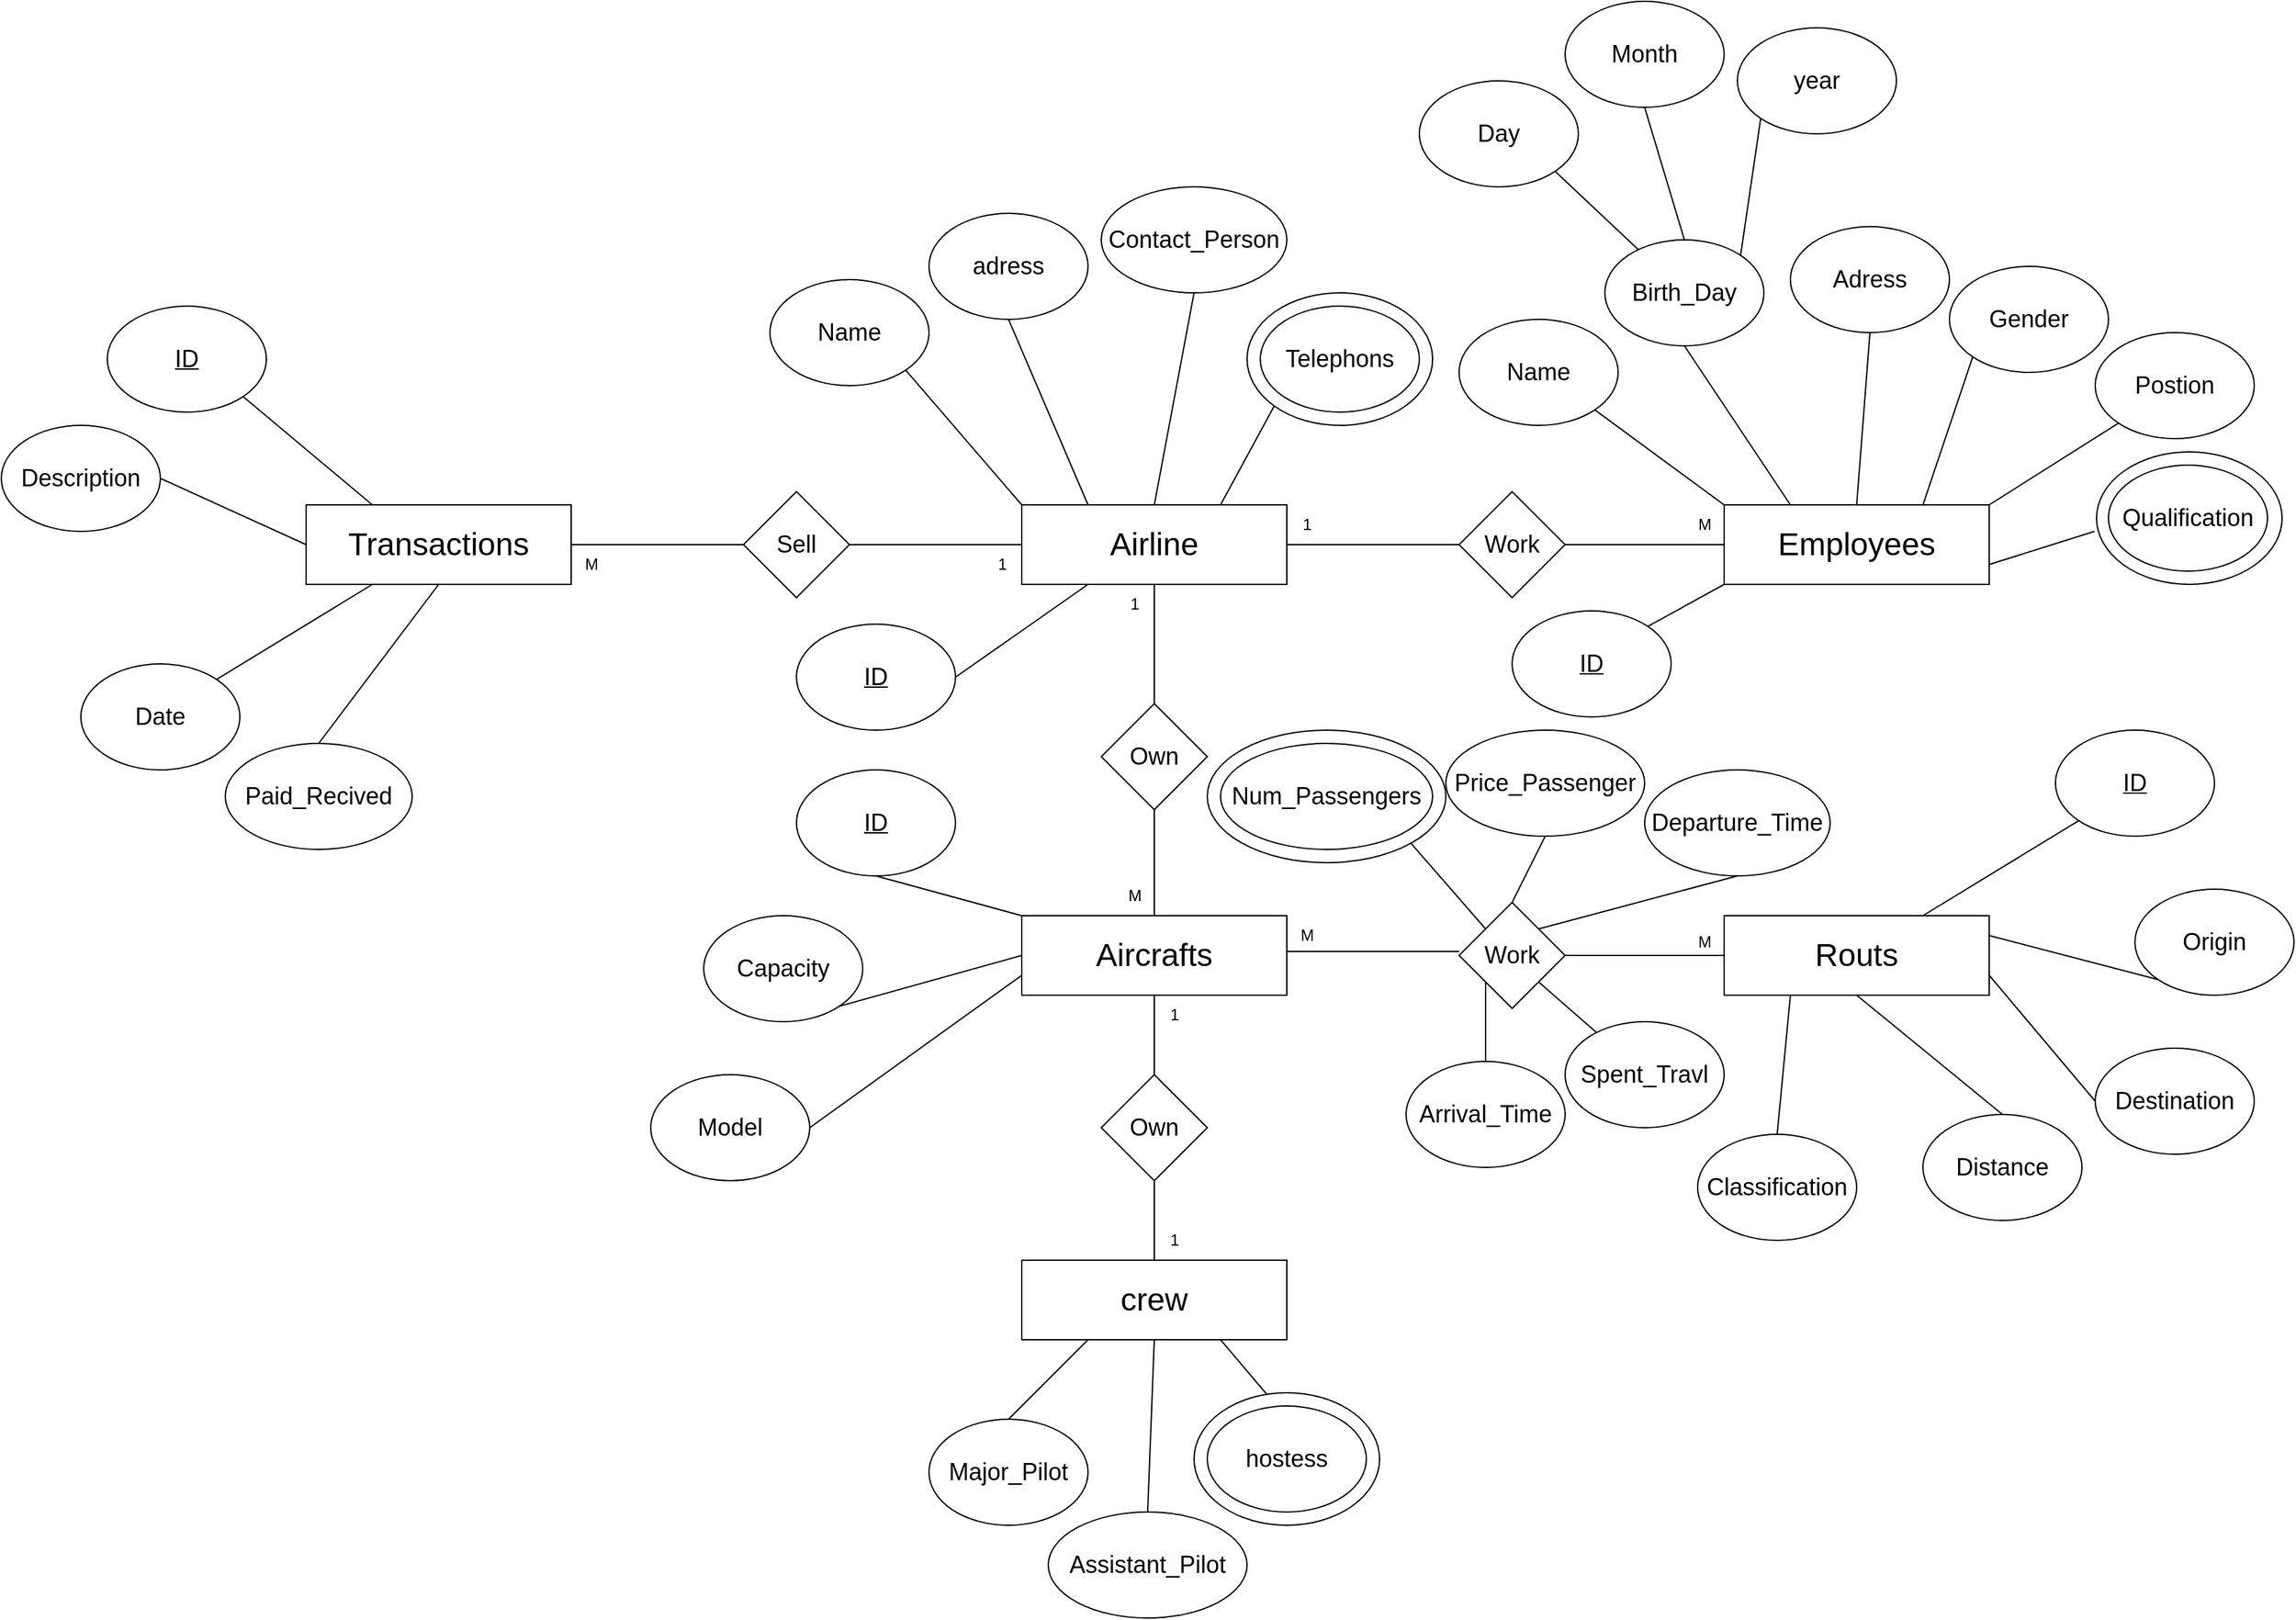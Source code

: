 <mxfile version="24.8.0">
  <diagram name="Page-1" id="23bxmNoWdvt7uAkhw-He">
    <mxGraphModel dx="4465" dy="2952" grid="1" gridSize="10" guides="1" tooltips="1" connect="1" arrows="1" fold="1" page="1" pageScale="1" pageWidth="827" pageHeight="1169" math="0" shadow="0">
      <root>
        <mxCell id="0" />
        <mxCell id="1" parent="0" />
        <mxCell id="KuRJOXqsIZkGUwwfbZ2d-1" value="&lt;font style=&quot;font-size: 24px;&quot;&gt;Airline&lt;/font&gt;" style="rounded=0;whiteSpace=wrap;html=1;" vertex="1" parent="1">
          <mxGeometry x="-330" y="70" width="200" height="60" as="geometry" />
        </mxCell>
        <mxCell id="KuRJOXqsIZkGUwwfbZ2d-4" value="&lt;font style=&quot;font-size: 24px;&quot;&gt;Aircrafts&lt;/font&gt;" style="rounded=0;whiteSpace=wrap;html=1;" vertex="1" parent="1">
          <mxGeometry x="-330" y="380" width="200" height="60" as="geometry" />
        </mxCell>
        <mxCell id="KuRJOXqsIZkGUwwfbZ2d-5" value="&lt;font style=&quot;font-size: 24px;&quot;&gt;crew&lt;/font&gt;" style="rounded=0;whiteSpace=wrap;html=1;" vertex="1" parent="1">
          <mxGeometry x="-330" y="640" width="200" height="60" as="geometry" />
        </mxCell>
        <mxCell id="KuRJOXqsIZkGUwwfbZ2d-10" value="&lt;font style=&quot;font-size: 18px;&quot;&gt;Own&lt;/font&gt;" style="rhombus;whiteSpace=wrap;html=1;" vertex="1" parent="1">
          <mxGeometry x="-270" y="220" width="80" height="80" as="geometry" />
        </mxCell>
        <mxCell id="KuRJOXqsIZkGUwwfbZ2d-13" value="&lt;font style=&quot;font-size: 18px;&quot;&gt;Own&lt;/font&gt;" style="rhombus;whiteSpace=wrap;html=1;" vertex="1" parent="1">
          <mxGeometry x="-270" y="500" width="80" height="80" as="geometry" />
        </mxCell>
        <mxCell id="KuRJOXqsIZkGUwwfbZ2d-14" value="" style="endArrow=none;html=1;rounded=0;entryX=0.5;entryY=1;entryDx=0;entryDy=0;exitX=0.5;exitY=0;exitDx=0;exitDy=0;" edge="1" parent="1" source="KuRJOXqsIZkGUwwfbZ2d-10" target="KuRJOXqsIZkGUwwfbZ2d-1">
          <mxGeometry width="50" height="50" relative="1" as="geometry">
            <mxPoint x="-320" y="220" as="sourcePoint" />
            <mxPoint x="-270" y="170" as="targetPoint" />
          </mxGeometry>
        </mxCell>
        <mxCell id="KuRJOXqsIZkGUwwfbZ2d-15" value="" style="endArrow=none;html=1;rounded=0;exitX=0.5;exitY=1;exitDx=0;exitDy=0;entryX=0.5;entryY=0;entryDx=0;entryDy=0;" edge="1" parent="1" source="KuRJOXqsIZkGUwwfbZ2d-10" target="KuRJOXqsIZkGUwwfbZ2d-4">
          <mxGeometry width="50" height="50" relative="1" as="geometry">
            <mxPoint x="-100" y="380" as="sourcePoint" />
            <mxPoint x="-50" y="330" as="targetPoint" />
          </mxGeometry>
        </mxCell>
        <mxCell id="KuRJOXqsIZkGUwwfbZ2d-16" value="" style="endArrow=none;html=1;rounded=0;exitX=0.5;exitY=0;exitDx=0;exitDy=0;entryX=0.5;entryY=1;entryDx=0;entryDy=0;" edge="1" parent="1" source="KuRJOXqsIZkGUwwfbZ2d-13" target="KuRJOXqsIZkGUwwfbZ2d-4">
          <mxGeometry width="50" height="50" relative="1" as="geometry">
            <mxPoint x="-90" y="390" as="sourcePoint" />
            <mxPoint x="-40" y="340" as="targetPoint" />
          </mxGeometry>
        </mxCell>
        <mxCell id="KuRJOXqsIZkGUwwfbZ2d-20" value="&lt;font style=&quot;font-size: 18px;&quot;&gt;Contact_Person&lt;/font&gt;" style="ellipse;whiteSpace=wrap;html=1;" vertex="1" parent="1">
          <mxGeometry x="-270" y="-170" width="140" height="80" as="geometry" />
        </mxCell>
        <mxCell id="KuRJOXqsIZkGUwwfbZ2d-21" value="&lt;font style=&quot;font-size: 18px;&quot;&gt;adress&lt;/font&gt;" style="ellipse;whiteSpace=wrap;html=1;" vertex="1" parent="1">
          <mxGeometry x="-400" y="-150" width="120" height="80" as="geometry" />
        </mxCell>
        <mxCell id="KuRJOXqsIZkGUwwfbZ2d-22" value="&lt;font style=&quot;font-size: 18px;&quot;&gt;Telephons&lt;/font&gt;" style="ellipse;whiteSpace=wrap;html=1;" vertex="1" parent="1">
          <mxGeometry x="-150" y="-80" width="120" height="80" as="geometry" />
        </mxCell>
        <mxCell id="KuRJOXqsIZkGUwwfbZ2d-23" value="&lt;font style=&quot;font-size: 18px;&quot;&gt;&lt;u&gt;ID&lt;/u&gt;&lt;/font&gt;" style="ellipse;whiteSpace=wrap;html=1;" vertex="1" parent="1">
          <mxGeometry x="-500" y="160" width="120" height="80" as="geometry" />
        </mxCell>
        <mxCell id="KuRJOXqsIZkGUwwfbZ2d-24" value="&lt;font style=&quot;font-size: 18px;&quot;&gt;Name&lt;/font&gt;" style="ellipse;whiteSpace=wrap;html=1;" vertex="1" parent="1">
          <mxGeometry x="-520" y="-100" width="120" height="80" as="geometry" />
        </mxCell>
        <mxCell id="KuRJOXqsIZkGUwwfbZ2d-25" value="" style="endArrow=none;html=1;rounded=0;exitX=0.25;exitY=1;exitDx=0;exitDy=0;entryX=1;entryY=0.5;entryDx=0;entryDy=0;" edge="1" parent="1" source="KuRJOXqsIZkGUwwfbZ2d-1" target="KuRJOXqsIZkGUwwfbZ2d-23">
          <mxGeometry width="50" height="50" relative="1" as="geometry">
            <mxPoint x="-220" y="230" as="sourcePoint" />
            <mxPoint x="-390" y="180" as="targetPoint" />
          </mxGeometry>
        </mxCell>
        <mxCell id="KuRJOXqsIZkGUwwfbZ2d-26" value="" style="endArrow=none;html=1;rounded=0;entryX=1;entryY=1;entryDx=0;entryDy=0;exitX=0;exitY=0;exitDx=0;exitDy=0;" edge="1" parent="1" source="KuRJOXqsIZkGUwwfbZ2d-1" target="KuRJOXqsIZkGUwwfbZ2d-24">
          <mxGeometry width="50" height="50" relative="1" as="geometry">
            <mxPoint x="-320" y="110" as="sourcePoint" />
            <mxPoint x="-460" y="110" as="targetPoint" />
          </mxGeometry>
        </mxCell>
        <mxCell id="KuRJOXqsIZkGUwwfbZ2d-27" value="" style="endArrow=none;html=1;rounded=0;entryX=0.5;entryY=1;entryDx=0;entryDy=0;exitX=0.25;exitY=0;exitDx=0;exitDy=0;" edge="1" parent="1" source="KuRJOXqsIZkGUwwfbZ2d-1" target="KuRJOXqsIZkGUwwfbZ2d-21">
          <mxGeometry width="50" height="50" relative="1" as="geometry">
            <mxPoint x="-310" y="120" as="sourcePoint" />
            <mxPoint x="-450" y="120" as="targetPoint" />
          </mxGeometry>
        </mxCell>
        <mxCell id="KuRJOXqsIZkGUwwfbZ2d-28" value="" style="endArrow=none;html=1;rounded=0;entryX=0.5;entryY=1;entryDx=0;entryDy=0;exitX=0.5;exitY=0;exitDx=0;exitDy=0;" edge="1" parent="1" source="KuRJOXqsIZkGUwwfbZ2d-1" target="KuRJOXqsIZkGUwwfbZ2d-20">
          <mxGeometry width="50" height="50" relative="1" as="geometry">
            <mxPoint x="-270" y="80" as="sourcePoint" />
            <mxPoint x="-348" y="-72" as="targetPoint" />
          </mxGeometry>
        </mxCell>
        <mxCell id="KuRJOXqsIZkGUwwfbZ2d-29" value="" style="endArrow=none;html=1;rounded=0;entryX=0;entryY=1;entryDx=0;entryDy=0;exitX=0.75;exitY=0;exitDx=0;exitDy=0;" edge="1" parent="1" source="KuRJOXqsIZkGUwwfbZ2d-1" target="KuRJOXqsIZkGUwwfbZ2d-97">
          <mxGeometry width="50" height="50" relative="1" as="geometry">
            <mxPoint x="-260" y="90" as="sourcePoint" />
            <mxPoint x="-338" y="-62" as="targetPoint" />
          </mxGeometry>
        </mxCell>
        <mxCell id="KuRJOXqsIZkGUwwfbZ2d-31" value="&lt;font style=&quot;font-size: 24px;&quot;&gt;Employees&lt;/font&gt;" style="rounded=0;whiteSpace=wrap;html=1;" vertex="1" parent="1">
          <mxGeometry x="200" y="70" width="200" height="60" as="geometry" />
        </mxCell>
        <mxCell id="KuRJOXqsIZkGUwwfbZ2d-32" value="&lt;font style=&quot;font-size: 18px;&quot;&gt;Adress&lt;/font&gt;" style="ellipse;whiteSpace=wrap;html=1;" vertex="1" parent="1">
          <mxGeometry x="250" y="-140" width="120" height="80" as="geometry" />
        </mxCell>
        <mxCell id="KuRJOXqsIZkGUwwfbZ2d-33" value="Birth_Day" style="ellipse;whiteSpace=wrap;html=1;fontSize=18;" vertex="1" parent="1">
          <mxGeometry x="110" y="-130" width="120" height="80" as="geometry" />
        </mxCell>
        <mxCell id="KuRJOXqsIZkGUwwfbZ2d-34" value="&lt;font style=&quot;font-size: 18px;&quot;&gt;Gender&lt;/font&gt;" style="ellipse;whiteSpace=wrap;html=1;" vertex="1" parent="1">
          <mxGeometry x="370" y="-110" width="120" height="80" as="geometry" />
        </mxCell>
        <mxCell id="KuRJOXqsIZkGUwwfbZ2d-36" value="Name" style="ellipse;whiteSpace=wrap;html=1;fontSize=18;" vertex="1" parent="1">
          <mxGeometry y="-70" width="120" height="80" as="geometry" />
        </mxCell>
        <mxCell id="KuRJOXqsIZkGUwwfbZ2d-38" value="" style="endArrow=none;html=1;rounded=0;entryX=1;entryY=1;entryDx=0;entryDy=0;exitX=0;exitY=0;exitDx=0;exitDy=0;" edge="1" parent="1" source="KuRJOXqsIZkGUwwfbZ2d-31" target="KuRJOXqsIZkGUwwfbZ2d-36">
          <mxGeometry width="50" height="50" relative="1" as="geometry">
            <mxPoint x="240" y="110" as="sourcePoint" />
            <mxPoint x="100" y="110" as="targetPoint" />
          </mxGeometry>
        </mxCell>
        <mxCell id="KuRJOXqsIZkGUwwfbZ2d-39" value="" style="endArrow=none;html=1;rounded=0;entryX=0.5;entryY=1;entryDx=0;entryDy=0;exitX=0.25;exitY=0;exitDx=0;exitDy=0;" edge="1" parent="1" source="KuRJOXqsIZkGUwwfbZ2d-31" target="KuRJOXqsIZkGUwwfbZ2d-33">
          <mxGeometry width="50" height="50" relative="1" as="geometry">
            <mxPoint x="250" y="120" as="sourcePoint" />
            <mxPoint x="110" y="120" as="targetPoint" />
          </mxGeometry>
        </mxCell>
        <mxCell id="KuRJOXqsIZkGUwwfbZ2d-40" value="" style="endArrow=none;html=1;rounded=0;entryX=0.5;entryY=1;entryDx=0;entryDy=0;exitX=0.5;exitY=0;exitDx=0;exitDy=0;" edge="1" parent="1" source="KuRJOXqsIZkGUwwfbZ2d-31" target="KuRJOXqsIZkGUwwfbZ2d-32">
          <mxGeometry width="50" height="50" relative="1" as="geometry">
            <mxPoint x="290" y="80" as="sourcePoint" />
            <mxPoint x="212" y="-72" as="targetPoint" />
          </mxGeometry>
        </mxCell>
        <mxCell id="KuRJOXqsIZkGUwwfbZ2d-41" value="" style="endArrow=none;html=1;rounded=0;entryX=0;entryY=1;entryDx=0;entryDy=0;exitX=0.75;exitY=0;exitDx=0;exitDy=0;" edge="1" parent="1" source="KuRJOXqsIZkGUwwfbZ2d-31" target="KuRJOXqsIZkGUwwfbZ2d-34">
          <mxGeometry width="50" height="50" relative="1" as="geometry">
            <mxPoint x="300" y="90" as="sourcePoint" />
            <mxPoint x="222" y="-62" as="targetPoint" />
          </mxGeometry>
        </mxCell>
        <mxCell id="KuRJOXqsIZkGUwwfbZ2d-42" value="&lt;font style=&quot;font-size: 18px;&quot;&gt;Postion&lt;/font&gt;" style="ellipse;whiteSpace=wrap;html=1;" vertex="1" parent="1">
          <mxGeometry x="480" y="-60" width="120" height="80" as="geometry" />
        </mxCell>
        <mxCell id="KuRJOXqsIZkGUwwfbZ2d-43" value="&lt;font style=&quot;font-size: 18px;&quot;&gt;Qualification&lt;/font&gt;" style="ellipse;whiteSpace=wrap;html=1;" vertex="1" parent="1">
          <mxGeometry x="490" y="40" width="120" height="80" as="geometry" />
        </mxCell>
        <mxCell id="KuRJOXqsIZkGUwwfbZ2d-45" value="" style="endArrow=none;html=1;rounded=0;entryX=0;entryY=1;entryDx=0;entryDy=0;exitX=1;exitY=0;exitDx=0;exitDy=0;" edge="1" parent="1" source="KuRJOXqsIZkGUwwfbZ2d-31" target="KuRJOXqsIZkGUwwfbZ2d-42">
          <mxGeometry width="50" height="50" relative="1" as="geometry">
            <mxPoint x="380" y="80" as="sourcePoint" />
            <mxPoint x="418" y="-22" as="targetPoint" />
          </mxGeometry>
        </mxCell>
        <mxCell id="KuRJOXqsIZkGUwwfbZ2d-46" value="" style="endArrow=none;html=1;rounded=0;entryX=-0.011;entryY=0.6;entryDx=0;entryDy=0;exitX=1;exitY=0.75;exitDx=0;exitDy=0;entryPerimeter=0;" edge="1" parent="1" source="KuRJOXqsIZkGUwwfbZ2d-31" target="KuRJOXqsIZkGUwwfbZ2d-114">
          <mxGeometry width="50" height="50" relative="1" as="geometry">
            <mxPoint x="430" y="80" as="sourcePoint" />
            <mxPoint x="518" y="38" as="targetPoint" />
          </mxGeometry>
        </mxCell>
        <mxCell id="KuRJOXqsIZkGUwwfbZ2d-48" value="&lt;span style=&quot;font-size: 24px;&quot;&gt;Routs&lt;/span&gt;" style="rounded=0;whiteSpace=wrap;html=1;" vertex="1" parent="1">
          <mxGeometry x="200" y="380" width="200" height="60" as="geometry" />
        </mxCell>
        <mxCell id="KuRJOXqsIZkGUwwfbZ2d-50" value="&lt;font style=&quot;font-size: 18px;&quot;&gt;Distance&lt;/font&gt;" style="ellipse;whiteSpace=wrap;html=1;" vertex="1" parent="1">
          <mxGeometry x="350" y="530" width="120" height="80" as="geometry" />
        </mxCell>
        <mxCell id="KuRJOXqsIZkGUwwfbZ2d-51" value="&lt;font style=&quot;font-size: 18px;&quot;&gt;&lt;u style=&quot;&quot;&gt;ID&lt;/u&gt;&lt;/font&gt;" style="ellipse;whiteSpace=wrap;html=1;" vertex="1" parent="1">
          <mxGeometry x="450" y="240" width="120" height="80" as="geometry" />
        </mxCell>
        <mxCell id="KuRJOXqsIZkGUwwfbZ2d-52" value="&lt;font style=&quot;font-size: 18px;&quot;&gt;Classification&lt;/font&gt;" style="ellipse;whiteSpace=wrap;html=1;" vertex="1" parent="1">
          <mxGeometry x="180" y="545" width="120" height="80" as="geometry" />
        </mxCell>
        <mxCell id="KuRJOXqsIZkGUwwfbZ2d-53" value="" style="endArrow=none;html=1;rounded=0;entryX=0.5;entryY=0;entryDx=0;entryDy=0;exitX=0.25;exitY=1;exitDx=0;exitDy=0;" edge="1" parent="1" source="KuRJOXqsIZkGUwwfbZ2d-48" target="KuRJOXqsIZkGUwwfbZ2d-52">
          <mxGeometry width="50" height="50" relative="1" as="geometry">
            <mxPoint x="230" y="420" as="sourcePoint" />
            <mxPoint x="90" y="420" as="targetPoint" />
          </mxGeometry>
        </mxCell>
        <mxCell id="KuRJOXqsIZkGUwwfbZ2d-54" value="" style="endArrow=none;html=1;rounded=0;entryX=0.5;entryY=0;entryDx=0;entryDy=0;exitX=0.5;exitY=1;exitDx=0;exitDy=0;" edge="1" parent="1" source="KuRJOXqsIZkGUwwfbZ2d-48" target="KuRJOXqsIZkGUwwfbZ2d-50">
          <mxGeometry width="50" height="50" relative="1" as="geometry">
            <mxPoint x="240" y="430" as="sourcePoint" />
            <mxPoint x="100" y="430" as="targetPoint" />
          </mxGeometry>
        </mxCell>
        <mxCell id="KuRJOXqsIZkGUwwfbZ2d-56" value="" style="endArrow=none;html=1;rounded=0;entryX=0;entryY=1;entryDx=0;entryDy=0;exitX=0.75;exitY=0;exitDx=0;exitDy=0;" edge="1" parent="1" source="KuRJOXqsIZkGUwwfbZ2d-48" target="KuRJOXqsIZkGUwwfbZ2d-51">
          <mxGeometry width="50" height="50" relative="1" as="geometry">
            <mxPoint x="290" y="400" as="sourcePoint" />
            <mxPoint x="212" y="248" as="targetPoint" />
          </mxGeometry>
        </mxCell>
        <mxCell id="KuRJOXqsIZkGUwwfbZ2d-57" value="&lt;font style=&quot;font-size: 18px;&quot;&gt;Origin&lt;/font&gt;" style="ellipse;whiteSpace=wrap;html=1;" vertex="1" parent="1">
          <mxGeometry x="510" y="360" width="120" height="80" as="geometry" />
        </mxCell>
        <mxCell id="KuRJOXqsIZkGUwwfbZ2d-58" value="&lt;font style=&quot;font-size: 18px;&quot;&gt;Destination&lt;/font&gt;" style="ellipse;whiteSpace=wrap;html=1;" vertex="1" parent="1">
          <mxGeometry x="480" y="480" width="120" height="80" as="geometry" />
        </mxCell>
        <mxCell id="KuRJOXqsIZkGUwwfbZ2d-59" value="" style="endArrow=none;html=1;rounded=0;entryX=0;entryY=1;entryDx=0;entryDy=0;exitX=1;exitY=0.25;exitDx=0;exitDy=0;" edge="1" parent="1" source="KuRJOXqsIZkGUwwfbZ2d-48" target="KuRJOXqsIZkGUwwfbZ2d-57">
          <mxGeometry width="50" height="50" relative="1" as="geometry">
            <mxPoint x="370" y="390" as="sourcePoint" />
            <mxPoint x="408" y="288" as="targetPoint" />
          </mxGeometry>
        </mxCell>
        <mxCell id="KuRJOXqsIZkGUwwfbZ2d-60" value="" style="endArrow=none;html=1;rounded=0;entryX=0;entryY=0.5;entryDx=0;entryDy=0;exitX=1;exitY=0.75;exitDx=0;exitDy=0;" edge="1" parent="1" source="KuRJOXqsIZkGUwwfbZ2d-48" target="KuRJOXqsIZkGUwwfbZ2d-58">
          <mxGeometry width="50" height="50" relative="1" as="geometry">
            <mxPoint x="420" y="390" as="sourcePoint" />
            <mxPoint x="508" y="348" as="targetPoint" />
          </mxGeometry>
        </mxCell>
        <mxCell id="KuRJOXqsIZkGUwwfbZ2d-64" value="&lt;font style=&quot;font-size: 18px;&quot;&gt;Capacity&lt;/font&gt;" style="ellipse;whiteSpace=wrap;html=1;" vertex="1" parent="1">
          <mxGeometry x="-570" y="380" width="120" height="80" as="geometry" />
        </mxCell>
        <mxCell id="KuRJOXqsIZkGUwwfbZ2d-65" value="" style="endArrow=none;html=1;rounded=0;exitX=0;exitY=0.5;exitDx=0;exitDy=0;entryX=1;entryY=1;entryDx=0;entryDy=0;" edge="1" parent="1" target="KuRJOXqsIZkGUwwfbZ2d-64" source="KuRJOXqsIZkGUwwfbZ2d-4">
          <mxGeometry width="50" height="50" relative="1" as="geometry">
            <mxPoint x="-750" y="330" as="sourcePoint" />
            <mxPoint x="-570" y="390" as="targetPoint" />
          </mxGeometry>
        </mxCell>
        <mxCell id="KuRJOXqsIZkGUwwfbZ2d-66" value="&lt;u&gt;&lt;font style=&quot;font-size: 18px;&quot;&gt;ID&lt;/font&gt;&lt;/u&gt;" style="ellipse;whiteSpace=wrap;html=1;" vertex="1" parent="1">
          <mxGeometry x="-500" y="270" width="120" height="80" as="geometry" />
        </mxCell>
        <mxCell id="KuRJOXqsIZkGUwwfbZ2d-67" value="" style="endArrow=none;html=1;rounded=0;entryX=0.5;entryY=1;entryDx=0;entryDy=0;exitX=0;exitY=0;exitDx=0;exitDy=0;" edge="1" parent="1" target="KuRJOXqsIZkGUwwfbZ2d-66" source="KuRJOXqsIZkGUwwfbZ2d-4">
          <mxGeometry width="50" height="50" relative="1" as="geometry">
            <mxPoint x="-700" y="345" as="sourcePoint" />
            <mxPoint x="-692" y="238" as="targetPoint" />
          </mxGeometry>
        </mxCell>
        <mxCell id="KuRJOXqsIZkGUwwfbZ2d-68" value="&lt;font style=&quot;font-size: 18px;&quot;&gt;Model&lt;/font&gt;" style="ellipse;whiteSpace=wrap;html=1;" vertex="1" parent="1">
          <mxGeometry x="-610" y="500" width="120" height="80" as="geometry" />
        </mxCell>
        <mxCell id="KuRJOXqsIZkGUwwfbZ2d-69" value="" style="endArrow=none;html=1;rounded=0;entryX=1;entryY=0.5;entryDx=0;entryDy=0;exitX=0;exitY=0.75;exitDx=0;exitDy=0;" edge="1" parent="1" target="KuRJOXqsIZkGUwwfbZ2d-68" source="KuRJOXqsIZkGUwwfbZ2d-4">
          <mxGeometry width="50" height="50" relative="1" as="geometry">
            <mxPoint x="-190" y="340" as="sourcePoint" />
            <mxPoint x="-328" y="208" as="targetPoint" />
          </mxGeometry>
        </mxCell>
        <mxCell id="KuRJOXqsIZkGUwwfbZ2d-70" value="&lt;font style=&quot;font-size: 18px;&quot;&gt;Num_Passengers&lt;/font&gt;" style="ellipse;whiteSpace=wrap;html=1;" vertex="1" parent="1">
          <mxGeometry x="-180" y="250" width="160" height="80" as="geometry" />
        </mxCell>
        <mxCell id="KuRJOXqsIZkGUwwfbZ2d-71" value="" style="endArrow=none;html=1;rounded=0;entryX=1;entryY=1;entryDx=0;entryDy=0;exitX=0;exitY=0;exitDx=0;exitDy=0;" edge="1" parent="1" target="KuRJOXqsIZkGUwwfbZ2d-127" source="KuRJOXqsIZkGUwwfbZ2d-115">
          <mxGeometry width="50" height="50" relative="1" as="geometry">
            <mxPoint x="-140" y="355" as="sourcePoint" />
            <mxPoint x="-132" y="248" as="targetPoint" />
          </mxGeometry>
        </mxCell>
        <mxCell id="KuRJOXqsIZkGUwwfbZ2d-74" value="&lt;font style=&quot;font-size: 18px;&quot;&gt;&lt;u&gt;ID&lt;/u&gt;&lt;/font&gt;" style="ellipse;whiteSpace=wrap;html=1;" vertex="1" parent="1">
          <mxGeometry x="40" y="150" width="120" height="80" as="geometry" />
        </mxCell>
        <mxCell id="KuRJOXqsIZkGUwwfbZ2d-75" value="" style="endArrow=none;html=1;rounded=0;entryX=1;entryY=0;entryDx=0;entryDy=0;exitX=0;exitY=1;exitDx=0;exitDy=0;" edge="1" parent="1" target="KuRJOXqsIZkGUwwfbZ2d-74" source="KuRJOXqsIZkGUwwfbZ2d-31">
          <mxGeometry width="50" height="50" relative="1" as="geometry">
            <mxPoint x="-80" y="175" as="sourcePoint" />
            <mxPoint x="-72" y="68" as="targetPoint" />
          </mxGeometry>
        </mxCell>
        <mxCell id="KuRJOXqsIZkGUwwfbZ2d-76" value="&lt;font style=&quot;font-size: 18px;&quot;&gt;Major_Pilot&lt;/font&gt;" style="ellipse;whiteSpace=wrap;html=1;" vertex="1" parent="1">
          <mxGeometry x="-400" y="760" width="120" height="80" as="geometry" />
        </mxCell>
        <mxCell id="KuRJOXqsIZkGUwwfbZ2d-77" value="" style="endArrow=none;html=1;rounded=0;exitX=0.25;exitY=1;exitDx=0;exitDy=0;entryX=0.5;entryY=0;entryDx=0;entryDy=0;" edge="1" parent="1" target="KuRJOXqsIZkGUwwfbZ2d-76" source="KuRJOXqsIZkGUwwfbZ2d-5">
          <mxGeometry width="50" height="50" relative="1" as="geometry">
            <mxPoint x="-470" y="790" as="sourcePoint" />
            <mxPoint x="-120" y="770" as="targetPoint" />
          </mxGeometry>
        </mxCell>
        <mxCell id="KuRJOXqsIZkGUwwfbZ2d-78" value="&lt;font style=&quot;font-size: 18px;&quot;&gt;hostess&lt;/font&gt;" style="ellipse;whiteSpace=wrap;html=1;" vertex="1" parent="1">
          <mxGeometry x="-190" y="750" width="120" height="80" as="geometry" />
        </mxCell>
        <mxCell id="KuRJOXqsIZkGUwwfbZ2d-79" value="" style="endArrow=none;html=1;rounded=0;entryX=0.394;entryY=0.015;entryDx=0;entryDy=0;exitX=0.75;exitY=1;exitDx=0;exitDy=0;entryPerimeter=0;" edge="1" parent="1" target="KuRJOXqsIZkGUwwfbZ2d-143" source="KuRJOXqsIZkGUwwfbZ2d-5">
          <mxGeometry width="50" height="50" relative="1" as="geometry">
            <mxPoint x="-420" y="805" as="sourcePoint" />
            <mxPoint x="-412" y="698" as="targetPoint" />
          </mxGeometry>
        </mxCell>
        <mxCell id="KuRJOXqsIZkGUwwfbZ2d-81" value="&lt;meta charset=&quot;utf-8&quot;&gt;&lt;span style=&quot;color: rgb(0, 0, 0); font-family: Helvetica; font-size: 18px; font-style: normal; font-variant-ligatures: normal; font-variant-caps: normal; font-weight: 400; letter-spacing: normal; orphans: 2; text-align: center; text-indent: 0px; text-transform: none; widows: 2; word-spacing: 0px; -webkit-text-stroke-width: 0px; white-space: normal; background-color: rgb(251, 251, 251); text-decoration-thickness: initial; text-decoration-style: initial; text-decoration-color: initial; display: inline !important; float: none;&quot;&gt;Assistant_Pilot&lt;/span&gt;" style="ellipse;whiteSpace=wrap;html=1;" vertex="1" parent="1">
          <mxGeometry x="-310" y="830" width="150" height="80" as="geometry" />
        </mxCell>
        <mxCell id="KuRJOXqsIZkGUwwfbZ2d-82" value="" style="endArrow=none;html=1;rounded=0;entryX=0.5;entryY=0;entryDx=0;entryDy=0;exitX=0.5;exitY=1;exitDx=0;exitDy=0;exitPerimeter=0;" edge="1" parent="1" target="KuRJOXqsIZkGUwwfbZ2d-81" source="KuRJOXqsIZkGUwwfbZ2d-5">
          <mxGeometry width="50" height="50" relative="1" as="geometry">
            <mxPoint x="-30" y="700" as="sourcePoint" />
            <mxPoint x="10" y="830" as="targetPoint" />
          </mxGeometry>
        </mxCell>
        <mxCell id="KuRJOXqsIZkGUwwfbZ2d-89" value="&lt;font style=&quot;font-size: 18px;&quot;&gt;Paid_Recived&lt;/font&gt;" style="ellipse;whiteSpace=wrap;html=1;" vertex="1" parent="1">
          <mxGeometry x="-931" y="250" width="141" height="80" as="geometry" />
        </mxCell>
        <mxCell id="KuRJOXqsIZkGUwwfbZ2d-97" value="" style="ellipse;whiteSpace=wrap;html=1;fillColor=none;" vertex="1" parent="1">
          <mxGeometry x="-160" y="-90" width="140" height="100" as="geometry" />
        </mxCell>
        <mxCell id="KuRJOXqsIZkGUwwfbZ2d-98" value="&lt;font style=&quot;font-size: 18px;&quot;&gt;Work&lt;/font&gt;" style="rhombus;whiteSpace=wrap;html=1;" vertex="1" parent="1">
          <mxGeometry y="60" width="80" height="80" as="geometry" />
        </mxCell>
        <mxCell id="KuRJOXqsIZkGUwwfbZ2d-99" value="" style="endArrow=none;html=1;rounded=0;entryX=1;entryY=0.5;entryDx=0;entryDy=0;exitX=0;exitY=0.5;exitDx=0;exitDy=0;" edge="1" parent="1" source="KuRJOXqsIZkGUwwfbZ2d-31" target="KuRJOXqsIZkGUwwfbZ2d-98">
          <mxGeometry width="50" height="50" relative="1" as="geometry">
            <mxPoint x="310" y="230" as="sourcePoint" />
            <mxPoint x="90" y="110" as="targetPoint" />
          </mxGeometry>
        </mxCell>
        <mxCell id="KuRJOXqsIZkGUwwfbZ2d-101" value="" style="endArrow=none;html=1;rounded=0;entryX=1;entryY=0.5;entryDx=0;entryDy=0;exitX=0;exitY=0.5;exitDx=0;exitDy=0;" edge="1" parent="1" source="KuRJOXqsIZkGUwwfbZ2d-98" target="KuRJOXqsIZkGUwwfbZ2d-1">
          <mxGeometry width="50" height="50" relative="1" as="geometry">
            <mxPoint x="10" y="100" as="sourcePoint" />
            <mxPoint x="90" y="110" as="targetPoint" />
          </mxGeometry>
        </mxCell>
        <mxCell id="KuRJOXqsIZkGUwwfbZ2d-103" value="&lt;font style=&quot;font-size: 18px;&quot;&gt;Day&lt;/font&gt;" style="ellipse;whiteSpace=wrap;html=1;" vertex="1" parent="1">
          <mxGeometry x="-30" y="-250" width="120" height="80" as="geometry" />
        </mxCell>
        <mxCell id="KuRJOXqsIZkGUwwfbZ2d-106" value="&lt;font style=&quot;font-size: 18px;&quot;&gt;Month&lt;/font&gt;" style="ellipse;whiteSpace=wrap;html=1;" vertex="1" parent="1">
          <mxGeometry x="80" y="-310" width="120" height="80" as="geometry" />
        </mxCell>
        <mxCell id="KuRJOXqsIZkGUwwfbZ2d-107" value="&lt;font style=&quot;font-size: 18px;&quot;&gt;year&lt;/font&gt;" style="ellipse;whiteSpace=wrap;html=1;" vertex="1" parent="1">
          <mxGeometry x="210" y="-290" width="120" height="80" as="geometry" />
        </mxCell>
        <mxCell id="KuRJOXqsIZkGUwwfbZ2d-109" value="" style="endArrow=none;html=1;rounded=0;entryX=0.5;entryY=1;entryDx=0;entryDy=0;exitX=0.5;exitY=0;exitDx=0;exitDy=0;" edge="1" parent="1" source="KuRJOXqsIZkGUwwfbZ2d-33" target="KuRJOXqsIZkGUwwfbZ2d-106">
          <mxGeometry width="50" height="50" relative="1" as="geometry">
            <mxPoint x="310" y="80" as="sourcePoint" />
            <mxPoint x="320" y="-50" as="targetPoint" />
          </mxGeometry>
        </mxCell>
        <mxCell id="KuRJOXqsIZkGUwwfbZ2d-110" value="" style="endArrow=none;html=1;rounded=0;entryX=0;entryY=1;entryDx=0;entryDy=0;exitX=1;exitY=0;exitDx=0;exitDy=0;" edge="1" parent="1" source="KuRJOXqsIZkGUwwfbZ2d-33" target="KuRJOXqsIZkGUwwfbZ2d-107">
          <mxGeometry width="50" height="50" relative="1" as="geometry">
            <mxPoint x="180" y="-120" as="sourcePoint" />
            <mxPoint x="150" y="-220" as="targetPoint" />
          </mxGeometry>
        </mxCell>
        <mxCell id="KuRJOXqsIZkGUwwfbZ2d-111" value="" style="endArrow=none;html=1;rounded=0;entryX=1;entryY=1;entryDx=0;entryDy=0;" edge="1" parent="1" source="KuRJOXqsIZkGUwwfbZ2d-33" target="KuRJOXqsIZkGUwwfbZ2d-103">
          <mxGeometry width="50" height="50" relative="1" as="geometry">
            <mxPoint x="222" y="-108" as="sourcePoint" />
            <mxPoint x="238" y="-212" as="targetPoint" />
          </mxGeometry>
        </mxCell>
        <mxCell id="KuRJOXqsIZkGUwwfbZ2d-114" value="" style="ellipse;whiteSpace=wrap;html=1;fillColor=none;" vertex="1" parent="1">
          <mxGeometry x="481" y="30" width="140" height="100" as="geometry" />
        </mxCell>
        <mxCell id="KuRJOXqsIZkGUwwfbZ2d-115" value="&lt;font style=&quot;font-size: 18px;&quot;&gt;Work&lt;/font&gt;" style="rhombus;whiteSpace=wrap;html=1;" vertex="1" parent="1">
          <mxGeometry y="370" width="80" height="80" as="geometry" />
        </mxCell>
        <mxCell id="KuRJOXqsIZkGUwwfbZ2d-116" value="" style="endArrow=none;html=1;rounded=0;entryX=0;entryY=0.5;entryDx=0;entryDy=0;" edge="1" parent="1">
          <mxGeometry width="50" height="50" relative="1" as="geometry">
            <mxPoint x="-130" y="407" as="sourcePoint" />
            <mxPoint y="407" as="targetPoint" />
          </mxGeometry>
        </mxCell>
        <mxCell id="KuRJOXqsIZkGUwwfbZ2d-117" value="" style="endArrow=none;html=1;rounded=0;entryX=0;entryY=0.5;entryDx=0;entryDy=0;exitX=1;exitY=0.5;exitDx=0;exitDy=0;" edge="1" parent="1" source="KuRJOXqsIZkGUwwfbZ2d-115" target="KuRJOXqsIZkGUwwfbZ2d-48">
          <mxGeometry width="50" height="50" relative="1" as="geometry">
            <mxPoint x="-110" y="430" as="sourcePoint" />
            <mxPoint x="-22" y="358" as="targetPoint" />
          </mxGeometry>
        </mxCell>
        <mxCell id="KuRJOXqsIZkGUwwfbZ2d-118" value="&lt;font style=&quot;font-size: 18px;&quot;&gt;Price_Passenger&lt;/font&gt;" style="ellipse;whiteSpace=wrap;html=1;" vertex="1" parent="1">
          <mxGeometry x="-10" y="240" width="150" height="80" as="geometry" />
        </mxCell>
        <mxCell id="KuRJOXqsIZkGUwwfbZ2d-119" value="" style="endArrow=none;html=1;rounded=0;entryX=0.5;entryY=1;entryDx=0;entryDy=0;exitX=0.5;exitY=0;exitDx=0;exitDy=0;" edge="1" parent="1" target="KuRJOXqsIZkGUwwfbZ2d-118" source="KuRJOXqsIZkGUwwfbZ2d-115">
          <mxGeometry width="50" height="50" relative="1" as="geometry">
            <mxPoint x="140" y="360" as="sourcePoint" />
            <mxPoint x="-12" y="218" as="targetPoint" />
          </mxGeometry>
        </mxCell>
        <mxCell id="KuRJOXqsIZkGUwwfbZ2d-120" value="&lt;font style=&quot;font-size: 18px;&quot;&gt;Departure_Time&lt;/font&gt;" style="ellipse;whiteSpace=wrap;html=1;" vertex="1" parent="1">
          <mxGeometry x="140" y="270" width="140" height="80" as="geometry" />
        </mxCell>
        <mxCell id="KuRJOXqsIZkGUwwfbZ2d-121" value="" style="endArrow=none;html=1;rounded=0;entryX=0.5;entryY=1;entryDx=0;entryDy=0;exitX=1;exitY=0;exitDx=0;exitDy=0;" edge="1" parent="1" target="KuRJOXqsIZkGUwwfbZ2d-120" source="KuRJOXqsIZkGUwwfbZ2d-115">
          <mxGeometry width="50" height="50" relative="1" as="geometry">
            <mxPoint x="260" y="390" as="sourcePoint" />
            <mxPoint x="108" y="248" as="targetPoint" />
          </mxGeometry>
        </mxCell>
        <mxCell id="KuRJOXqsIZkGUwwfbZ2d-122" value="&lt;font style=&quot;font-size: 18px;&quot;&gt;Arrival_Time&lt;/font&gt;" style="ellipse;whiteSpace=wrap;html=1;" vertex="1" parent="1">
          <mxGeometry x="-40" y="490" width="120" height="80" as="geometry" />
        </mxCell>
        <mxCell id="KuRJOXqsIZkGUwwfbZ2d-123" value="" style="endArrow=none;html=1;rounded=0;exitX=0;exitY=1;exitDx=0;exitDy=0;entryX=0.5;entryY=0;entryDx=0;entryDy=0;" edge="1" parent="1" target="KuRJOXqsIZkGUwwfbZ2d-122" source="KuRJOXqsIZkGUwwfbZ2d-115">
          <mxGeometry width="50" height="50" relative="1" as="geometry">
            <mxPoint x="120" y="610" as="sourcePoint" />
            <mxPoint x="20" y="480" as="targetPoint" />
          </mxGeometry>
        </mxCell>
        <mxCell id="KuRJOXqsIZkGUwwfbZ2d-125" value="&lt;font style=&quot;font-size: 18px;&quot;&gt;Spent_Travl&lt;/font&gt;" style="ellipse;whiteSpace=wrap;html=1;" vertex="1" parent="1">
          <mxGeometry x="80" y="460" width="120" height="80" as="geometry" />
        </mxCell>
        <mxCell id="KuRJOXqsIZkGUwwfbZ2d-126" value="" style="endArrow=none;html=1;rounded=0;entryX=1;entryY=1;entryDx=0;entryDy=0;" edge="1" parent="1" target="KuRJOXqsIZkGUwwfbZ2d-115" source="KuRJOXqsIZkGUwwfbZ2d-125">
          <mxGeometry width="50" height="50" relative="1" as="geometry">
            <mxPoint x="110" y="470" as="sourcePoint" />
            <mxPoint x="98" y="443" as="targetPoint" />
          </mxGeometry>
        </mxCell>
        <mxCell id="KuRJOXqsIZkGUwwfbZ2d-127" value="" style="ellipse;whiteSpace=wrap;html=1;fillColor=none;" vertex="1" parent="1">
          <mxGeometry x="-190" y="240" width="180" height="100" as="geometry" />
        </mxCell>
        <mxCell id="KuRJOXqsIZkGUwwfbZ2d-130" value="M" style="text;html=1;align=center;verticalAlign=middle;resizable=0;points=[];autosize=1;strokeColor=none;fillColor=none;" vertex="1" parent="1">
          <mxGeometry x="170" y="385" width="30" height="30" as="geometry" />
        </mxCell>
        <mxCell id="KuRJOXqsIZkGUwwfbZ2d-134" value="M" style="text;html=1;align=center;verticalAlign=middle;resizable=0;points=[];autosize=1;strokeColor=none;fillColor=none;" vertex="1" parent="1">
          <mxGeometry x="-130" y="380" width="30" height="30" as="geometry" />
        </mxCell>
        <mxCell id="KuRJOXqsIZkGUwwfbZ2d-137" value="M" style="text;html=1;align=center;verticalAlign=middle;resizable=0;points=[];autosize=1;strokeColor=none;fillColor=none;" vertex="1" parent="1">
          <mxGeometry x="170" y="70" width="30" height="30" as="geometry" />
        </mxCell>
        <mxCell id="KuRJOXqsIZkGUwwfbZ2d-139" value="1" style="text;html=1;align=center;verticalAlign=middle;resizable=0;points=[];autosize=1;strokeColor=none;fillColor=none;" vertex="1" parent="1">
          <mxGeometry x="-130" y="70" width="30" height="30" as="geometry" />
        </mxCell>
        <mxCell id="KuRJOXqsIZkGUwwfbZ2d-141" value="1" style="text;html=1;align=center;verticalAlign=middle;resizable=0;points=[];autosize=1;strokeColor=none;fillColor=none;" vertex="1" parent="1">
          <mxGeometry x="-260" y="130" width="30" height="30" as="geometry" />
        </mxCell>
        <mxCell id="KuRJOXqsIZkGUwwfbZ2d-142" value="M" style="text;html=1;align=center;verticalAlign=middle;resizable=0;points=[];autosize=1;strokeColor=none;fillColor=none;" vertex="1" parent="1">
          <mxGeometry x="-260" y="350" width="30" height="30" as="geometry" />
        </mxCell>
        <mxCell id="KuRJOXqsIZkGUwwfbZ2d-143" value="" style="ellipse;whiteSpace=wrap;html=1;fillColor=none;" vertex="1" parent="1">
          <mxGeometry x="-200" y="740" width="140" height="100" as="geometry" />
        </mxCell>
        <mxCell id="KuRJOXqsIZkGUwwfbZ2d-144" value="1" style="text;html=1;align=center;verticalAlign=middle;resizable=0;points=[];autosize=1;strokeColor=none;fillColor=none;" vertex="1" parent="1">
          <mxGeometry x="-230" y="440" width="30" height="30" as="geometry" />
        </mxCell>
        <mxCell id="KuRJOXqsIZkGUwwfbZ2d-145" value="1" style="text;html=1;align=center;verticalAlign=middle;resizable=0;points=[];autosize=1;strokeColor=none;fillColor=none;" vertex="1" parent="1">
          <mxGeometry x="-230" y="610" width="30" height="30" as="geometry" />
        </mxCell>
        <mxCell id="KuRJOXqsIZkGUwwfbZ2d-149" value="" style="endArrow=none;html=1;rounded=0;entryX=0.5;entryY=0;entryDx=0;entryDy=0;exitX=0.5;exitY=1;exitDx=0;exitDy=0;" edge="1" parent="1" source="KuRJOXqsIZkGUwwfbZ2d-13" target="KuRJOXqsIZkGUwwfbZ2d-5">
          <mxGeometry width="50" height="50" relative="1" as="geometry">
            <mxPoint x="-120" y="380" as="sourcePoint" />
            <mxPoint x="-70" y="330" as="targetPoint" />
          </mxGeometry>
        </mxCell>
        <mxCell id="KuRJOXqsIZkGUwwfbZ2d-150" value="&lt;font style=&quot;font-size: 24px;&quot;&gt;Transactions&lt;/font&gt;" style="rounded=0;whiteSpace=wrap;html=1;" vertex="1" parent="1">
          <mxGeometry x="-870" y="70" width="200" height="60" as="geometry" />
        </mxCell>
        <mxCell id="KuRJOXqsIZkGUwwfbZ2d-151" value="&lt;font style=&quot;font-size: 18px;&quot;&gt;Sell&lt;/font&gt;" style="rhombus;whiteSpace=wrap;html=1;" vertex="1" parent="1">
          <mxGeometry x="-540" y="60" width="80" height="80" as="geometry" />
        </mxCell>
        <mxCell id="KuRJOXqsIZkGUwwfbZ2d-153" value="&lt;u&gt;&lt;font style=&quot;font-size: 18px;&quot;&gt;ID&lt;/font&gt;&lt;/u&gt;" style="ellipse;whiteSpace=wrap;html=1;" vertex="1" parent="1">
          <mxGeometry x="-1020" y="-80" width="120" height="80" as="geometry" />
        </mxCell>
        <mxCell id="KuRJOXqsIZkGUwwfbZ2d-154" value="" style="endArrow=none;html=1;rounded=0;exitX=0.25;exitY=0;exitDx=0;exitDy=0;entryX=1;entryY=1;entryDx=0;entryDy=0;" edge="1" parent="1" target="KuRJOXqsIZkGUwwfbZ2d-153" source="KuRJOXqsIZkGUwwfbZ2d-150">
          <mxGeometry width="50" height="50" relative="1" as="geometry">
            <mxPoint x="-870" y="120" as="sourcePoint" />
            <mxPoint x="-910" y="200" as="targetPoint" />
          </mxGeometry>
        </mxCell>
        <mxCell id="KuRJOXqsIZkGUwwfbZ2d-155" value="" style="endArrow=none;html=1;rounded=0;entryX=0.5;entryY=0;entryDx=0;entryDy=0;exitX=0.5;exitY=1;exitDx=0;exitDy=0;" edge="1" parent="1" source="KuRJOXqsIZkGUwwfbZ2d-150" target="KuRJOXqsIZkGUwwfbZ2d-89">
          <mxGeometry width="50" height="50" relative="1" as="geometry">
            <mxPoint x="-770" y="120" as="sourcePoint" />
            <mxPoint x="-662" y="172" as="targetPoint" />
          </mxGeometry>
        </mxCell>
        <mxCell id="KuRJOXqsIZkGUwwfbZ2d-156" value="&lt;font style=&quot;font-size: 18px;&quot;&gt;Date&lt;/font&gt;" style="ellipse;whiteSpace=wrap;html=1;" vertex="1" parent="1">
          <mxGeometry x="-1040" y="190" width="120" height="80" as="geometry" />
        </mxCell>
        <mxCell id="KuRJOXqsIZkGUwwfbZ2d-157" value="" style="endArrow=none;html=1;rounded=0;entryX=1;entryY=0;entryDx=0;entryDy=0;exitX=0.25;exitY=1;exitDx=0;exitDy=0;" edge="1" parent="1" source="KuRJOXqsIZkGUwwfbZ2d-150" target="KuRJOXqsIZkGUwwfbZ2d-156">
          <mxGeometry width="50" height="50" relative="1" as="geometry">
            <mxPoint x="-820" y="120" as="sourcePoint" />
            <mxPoint x="-780" y="260" as="targetPoint" />
          </mxGeometry>
        </mxCell>
        <mxCell id="KuRJOXqsIZkGUwwfbZ2d-158" value="&lt;font style=&quot;font-size: 18px;&quot;&gt;Description&lt;/font&gt;" style="ellipse;whiteSpace=wrap;html=1;" vertex="1" parent="1">
          <mxGeometry x="-1100" y="10" width="120" height="80" as="geometry" />
        </mxCell>
        <mxCell id="KuRJOXqsIZkGUwwfbZ2d-160" value="" style="endArrow=none;html=1;rounded=0;exitX=0;exitY=0.5;exitDx=0;exitDy=0;entryX=1;entryY=0.5;entryDx=0;entryDy=0;" edge="1" parent="1" source="KuRJOXqsIZkGUwwfbZ2d-1" target="KuRJOXqsIZkGUwwfbZ2d-151">
          <mxGeometry width="50" height="50" relative="1" as="geometry">
            <mxPoint x="-270" y="140" as="sourcePoint" />
            <mxPoint x="-370" y="210" as="targetPoint" />
          </mxGeometry>
        </mxCell>
        <mxCell id="KuRJOXqsIZkGUwwfbZ2d-161" value="" style="endArrow=none;html=1;rounded=0;exitX=0;exitY=0.5;exitDx=0;exitDy=0;entryX=1;entryY=0.5;entryDx=0;entryDy=0;" edge="1" parent="1" source="KuRJOXqsIZkGUwwfbZ2d-151" target="KuRJOXqsIZkGUwwfbZ2d-150">
          <mxGeometry width="50" height="50" relative="1" as="geometry">
            <mxPoint x="-320" y="110" as="sourcePoint" />
            <mxPoint x="-470" y="110" as="targetPoint" />
          </mxGeometry>
        </mxCell>
        <mxCell id="KuRJOXqsIZkGUwwfbZ2d-164" value="" style="endArrow=none;html=1;rounded=0;exitX=0;exitY=0.5;exitDx=0;exitDy=0;entryX=1;entryY=0.5;entryDx=0;entryDy=0;" edge="1" parent="1" source="KuRJOXqsIZkGUwwfbZ2d-150" target="KuRJOXqsIZkGUwwfbZ2d-158">
          <mxGeometry width="50" height="50" relative="1" as="geometry">
            <mxPoint x="-810" y="80" as="sourcePoint" />
            <mxPoint x="-908" y="-2" as="targetPoint" />
          </mxGeometry>
        </mxCell>
        <mxCell id="KuRJOXqsIZkGUwwfbZ2d-171" value="1" style="text;html=1;align=center;verticalAlign=middle;resizable=0;points=[];autosize=1;strokeColor=none;fillColor=none;" vertex="1" parent="1">
          <mxGeometry x="-360" y="100" width="30" height="30" as="geometry" />
        </mxCell>
        <mxCell id="KuRJOXqsIZkGUwwfbZ2d-172" value="M" style="text;html=1;align=center;verticalAlign=middle;resizable=0;points=[];autosize=1;strokeColor=none;fillColor=none;" vertex="1" parent="1">
          <mxGeometry x="-670" y="100" width="30" height="30" as="geometry" />
        </mxCell>
      </root>
    </mxGraphModel>
  </diagram>
</mxfile>
